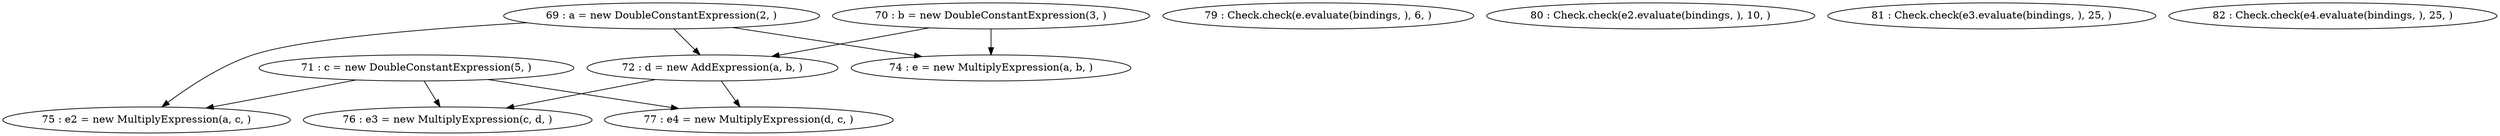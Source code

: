 digraph G {
"69 : a = new DoubleConstantExpression(2, )"
"69 : a = new DoubleConstantExpression(2, )" -> "75 : e2 = new MultiplyExpression(a, c, )"
"69 : a = new DoubleConstantExpression(2, )" -> "74 : e = new MultiplyExpression(a, b, )"
"69 : a = new DoubleConstantExpression(2, )" -> "72 : d = new AddExpression(a, b, )"
"70 : b = new DoubleConstantExpression(3, )"
"70 : b = new DoubleConstantExpression(3, )" -> "74 : e = new MultiplyExpression(a, b, )"
"70 : b = new DoubleConstantExpression(3, )" -> "72 : d = new AddExpression(a, b, )"
"71 : c = new DoubleConstantExpression(5, )"
"71 : c = new DoubleConstantExpression(5, )" -> "75 : e2 = new MultiplyExpression(a, c, )"
"71 : c = new DoubleConstantExpression(5, )" -> "77 : e4 = new MultiplyExpression(d, c, )"
"71 : c = new DoubleConstantExpression(5, )" -> "76 : e3 = new MultiplyExpression(c, d, )"
"72 : d = new AddExpression(a, b, )"
"72 : d = new AddExpression(a, b, )" -> "77 : e4 = new MultiplyExpression(d, c, )"
"72 : d = new AddExpression(a, b, )" -> "76 : e3 = new MultiplyExpression(c, d, )"
"74 : e = new MultiplyExpression(a, b, )"
"75 : e2 = new MultiplyExpression(a, c, )"
"76 : e3 = new MultiplyExpression(c, d, )"
"77 : e4 = new MultiplyExpression(d, c, )"
"79 : Check.check(e.evaluate(bindings, ), 6, )"
"80 : Check.check(e2.evaluate(bindings, ), 10, )"
"81 : Check.check(e3.evaluate(bindings, ), 25, )"
"82 : Check.check(e4.evaluate(bindings, ), 25, )"
}
